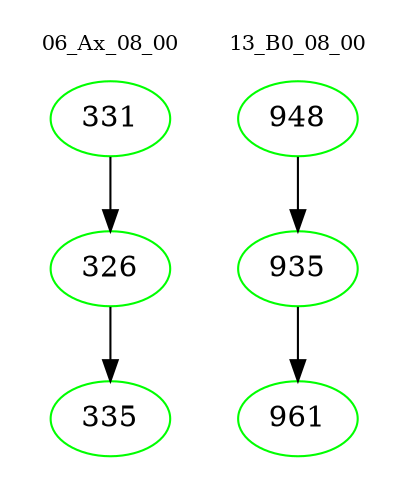 digraph{
subgraph cluster_0 {
color = white
label = "06_Ax_08_00";
fontsize=10;
T0_331 [label="331", color="green"]
T0_331 -> T0_326 [color="black"]
T0_326 [label="326", color="green"]
T0_326 -> T0_335 [color="black"]
T0_335 [label="335", color="green"]
}
subgraph cluster_1 {
color = white
label = "13_B0_08_00";
fontsize=10;
T1_948 [label="948", color="green"]
T1_948 -> T1_935 [color="black"]
T1_935 [label="935", color="green"]
T1_935 -> T1_961 [color="black"]
T1_961 [label="961", color="green"]
}
}
